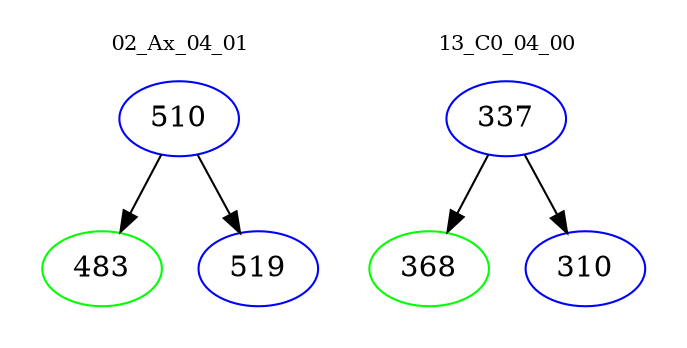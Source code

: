 digraph{
subgraph cluster_0 {
color = white
label = "02_Ax_04_01";
fontsize=10;
T0_510 [label="510", color="blue"]
T0_510 -> T0_483 [color="black"]
T0_483 [label="483", color="green"]
T0_510 -> T0_519 [color="black"]
T0_519 [label="519", color="blue"]
}
subgraph cluster_1 {
color = white
label = "13_C0_04_00";
fontsize=10;
T1_337 [label="337", color="blue"]
T1_337 -> T1_368 [color="black"]
T1_368 [label="368", color="green"]
T1_337 -> T1_310 [color="black"]
T1_310 [label="310", color="blue"]
}
}
